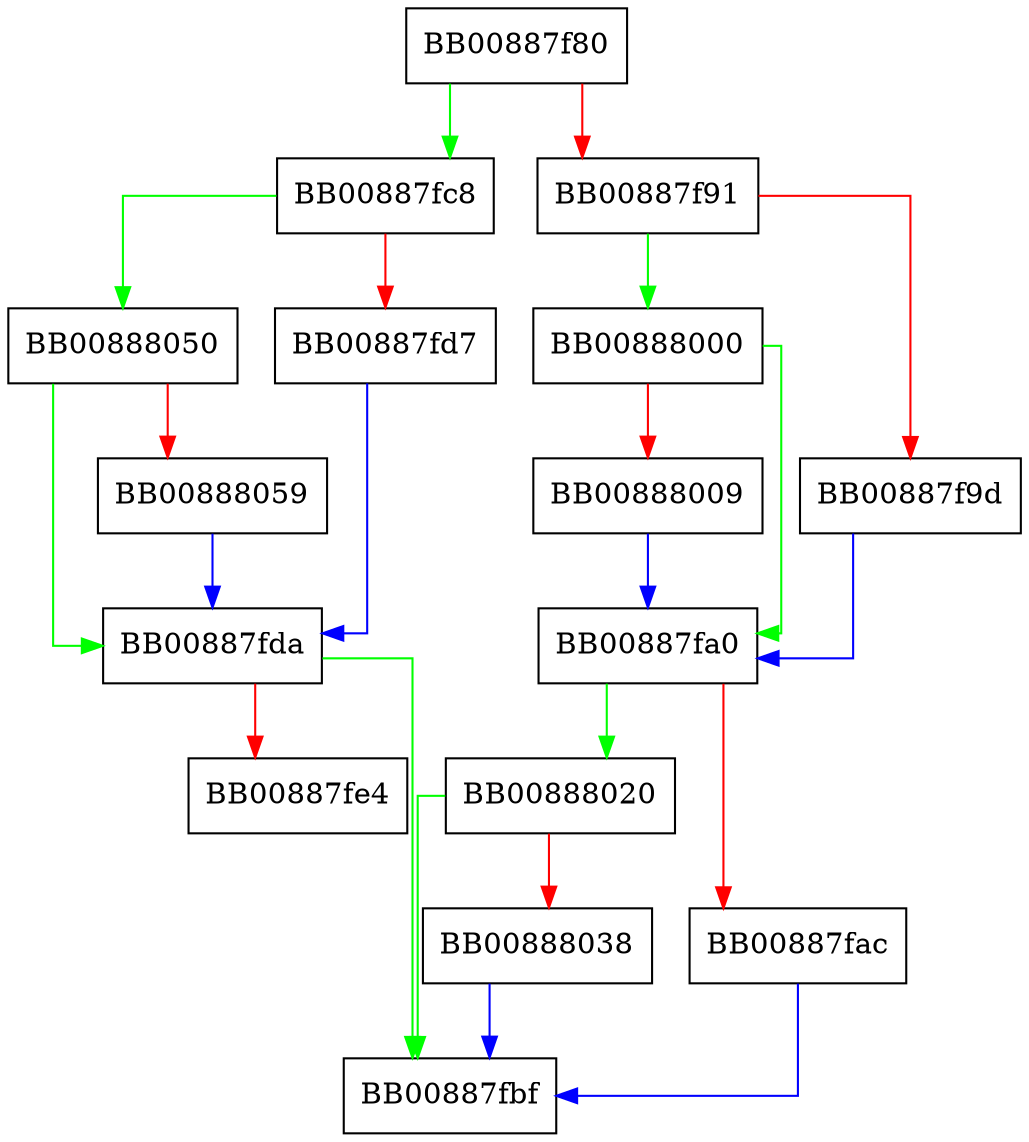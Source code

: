 digraph arena_get_retry {
  node [shape="box"];
  graph [splines=ortho];
  BB00887f80 -> BB00887fc8 [color="green"];
  BB00887f80 -> BB00887f91 [color="red"];
  BB00887f91 -> BB00888000 [color="green"];
  BB00887f91 -> BB00887f9d [color="red"];
  BB00887f9d -> BB00887fa0 [color="blue"];
  BB00887fa0 -> BB00888020 [color="green"];
  BB00887fa0 -> BB00887fac [color="red"];
  BB00887fac -> BB00887fbf [color="blue"];
  BB00887fc8 -> BB00888050 [color="green"];
  BB00887fc8 -> BB00887fd7 [color="red"];
  BB00887fd7 -> BB00887fda [color="blue"];
  BB00887fda -> BB00887fbf [color="green"];
  BB00887fda -> BB00887fe4 [color="red"];
  BB00888000 -> BB00887fa0 [color="green"];
  BB00888000 -> BB00888009 [color="red"];
  BB00888009 -> BB00887fa0 [color="blue"];
  BB00888020 -> BB00887fbf [color="green"];
  BB00888020 -> BB00888038 [color="red"];
  BB00888038 -> BB00887fbf [color="blue"];
  BB00888050 -> BB00887fda [color="green"];
  BB00888050 -> BB00888059 [color="red"];
  BB00888059 -> BB00887fda [color="blue"];
}